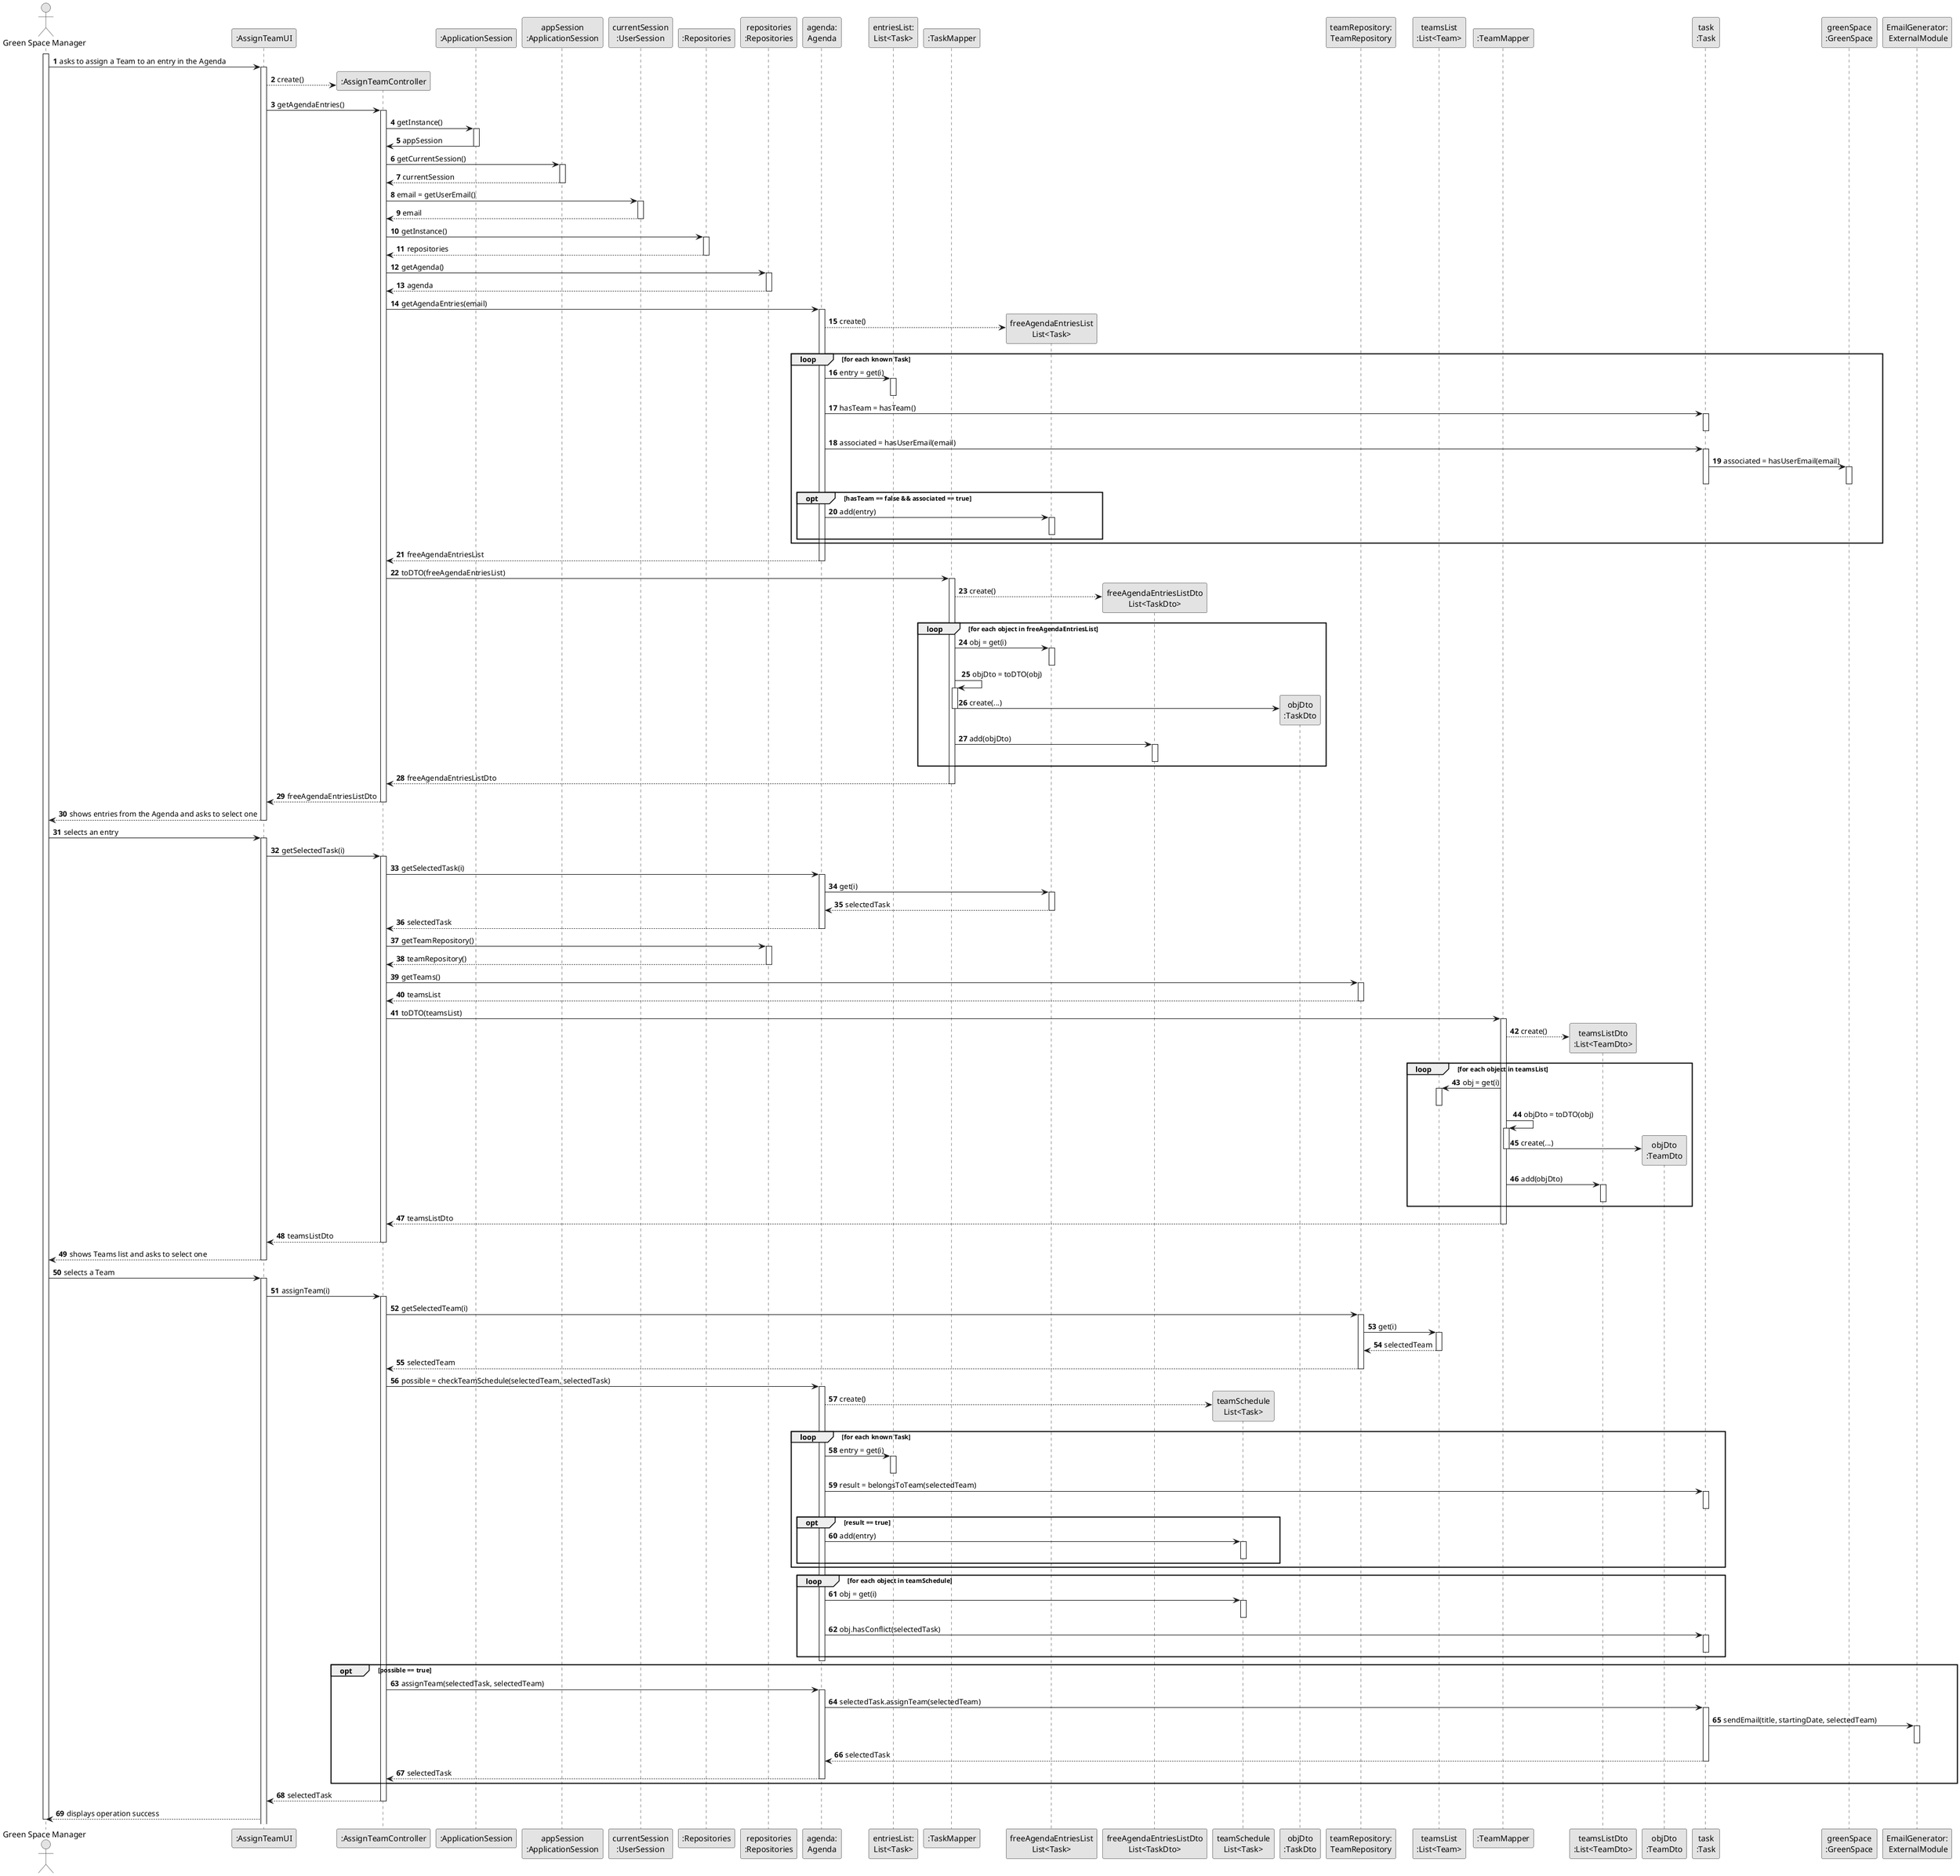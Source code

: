 @startuml
skinparam monochrome true
skinparam packageStyle rectangle
skinparam shadowing false

autonumber

'hide footbox
actor "Green Space Manager" as GSM
participant ":AssignTeamUI" as UI
participant ":AssignTeamController" as CTRL
participant ":ApplicationSession" as _APP
participant "appSession\n:ApplicationSession" as APP
participant "currentSession\n:UserSession" as SESSION
participant ":Repositories" as RepositorySingleton
participant "repositories\n:Repositories" as PLAT
participant "agenda:\nAgenda" as Agenda
participant "entriesList:\nList<Task>" as EntriesList
participant ":TaskMapper" as TaskMapper
participant "freeAgendaEntriesList\nList<Task>" as freeAgendaEntriesList
participant "freeAgendaEntriesListDto\nList<TaskDto>" as freeAgendaEntriesListDto
participant "teamSchedule\nList<Task>" as teamSchedule
participant "objDto\n:TaskDto" as taskDto
participant "teamRepository:\nTeamRepository" as TeamRepository
participant "teamsList\n:List<Team>" as teamsList
participant ":TeamMapper" as TeamMapper
participant "teamsListDto\n:List<TeamDto>" as teamsListDto
participant "objDto\n:TeamDto" as teamDto
participant "task\n:Task" as Task
participant "greenSpace\n:GreenSpace" as greenSpace
participant "EmailGenerator:\n ExternalModule" as EM

activate GSM

    GSM -> UI : asks to assign a Team to an entry in the Agenda
    activate UI

        UI --> CTRL** : create()
        UI -> CTRL : getAgendaEntries()
        activate CTRL

        CTRL -> _APP: getInstance()
            activate _APP
                _APP -> CTRL: appSession
            deactivate _APP

            CTRL -> APP: getCurrentSession()
            activate APP

                APP --> CTRL: currentSession
            deactivate APP

            CTRL -> SESSION: email = getUserEmail()
                activate SESSION

                SESSION --> CTRL: email
            deactivate SESSION

            CTRL -> RepositorySingleton : getInstance()
                activate RepositorySingleton

                    RepositorySingleton --> CTRL: repositories
                deactivate RepositorySingleton

                CTRL -> PLAT : getAgenda()
                activate PLAT

                    PLAT --> CTRL : agenda
                deactivate PLAT

                CTRL -> Agenda : getAgendaEntries(email)
                activate Agenda

                    Agenda --> freeAgendaEntriesList** : create()

                    loop for each known Task

                        Agenda -> EntriesList : entry = get(i)
                        activate EntriesList
                        deactivate EntriesList

                        Agenda -> Task : hasTeam = hasTeam()
                        activate Task
                        deactivate Task

                        Agenda -> Task : associated = hasUserEmail(email)
                        activate Task

                            Task -> greenSpace : associated = hasUserEmail(email)
                            activate greenSpace
                            deactivate greenSpace

                        deactivate Task

                        opt hasTeam == false && associated == true

                            Agenda -> freeAgendaEntriesList : add(entry)
                            activate freeAgendaEntriesList
                            deactivate freeAgendaEntriesList

                        end opt

                    end loop

                    Agenda --> CTRL : freeAgendaEntriesList
                deactivate Agenda

                CTRL -> TaskMapper : toDTO(freeAgendaEntriesList)
                activate TaskMapper

                    TaskMapper --> freeAgendaEntriesListDto** : create()

                    loop for each object in freeAgendaEntriesList
                        TaskMapper -> freeAgendaEntriesList : obj = get(i)
                        activate freeAgendaEntriesList

                            deactivate freeAgendaEntriesList

                        TaskMapper -> TaskMapper : objDto = toDTO(obj)
                        activate TaskMapper

                            TaskMapper -> taskDto** :create(...)
                            deactivate TaskMapper

                        TaskMapper -> freeAgendaEntriesListDto : add(objDto)
                        activate freeAgendaEntriesListDto

                            deactivate freeAgendaEntriesListDto

                        end loop

                    TaskMapper --> CTRL : freeAgendaEntriesListDto
                    deactivate TaskMapper

                CTRL --> UI : freeAgendaEntriesListDto
                deactivate CTRL
            UI --> GSM : shows entries from the Agenda and asks to select one
            deactivate UI

        GSM -> UI : selects an entry
        activate UI

            UI -> CTRL : getSelectedTask(i)
            activate CTRL

                CTRL -> Agenda : getSelectedTask(i)
                activate Agenda

                    Agenda -> freeAgendaEntriesList : get(i)
                    activate freeAgendaEntriesList

                        freeAgendaEntriesList --> Agenda : selectedTask
                    deactivate freeAgendaEntriesList

                    Agenda --> CTRL : selectedTask
                    deactivate Agenda

                    CTRL -> PLAT : getTeamRepository()
                    activate PLAT

                        PLAT --> CTRL : teamRepository()
                    deactivate PLAT

                    CTRL -> TeamRepository : getTeams()
                    activate TeamRepository

                        TeamRepository --> CTRL : teamsList
                    deactivate TeamRepository

                CTRL -> TeamMapper : toDTO(teamsList)
                activate TeamMapper

                    TeamMapper --> teamsListDto** : create()

                    loop for each object in teamsList

                        TeamMapper -> teamsList : obj = get(i)
                        activate teamsList
                        deactivate teamsList


                        TeamMapper -> TeamMapper : objDto = toDTO(obj)
                        activate TeamMapper

                            TeamMapper -> teamDto** :create(...)
                            deactivate TeamMapper

                        TeamMapper -> teamsListDto : add(objDto)
                        activate teamsListDto

                            deactivate teamsListDto

                        end loop

                    TeamMapper --> CTRL : teamsListDto
                    deactivate TeamMapper

                CTRL --> UI : teamsListDto
                deactivate CTRL

            UI --> GSM : shows Teams list and asks to select one
            deactivate UI

        GSM -> UI : selects a Team
        activate UI

            UI -> CTRL : assignTeam(i)
            activate CTRL

                CTRL -> TeamRepository : getSelectedTeam(i)
                activate TeamRepository

                    TeamRepository -> teamsList : get(i)
                    activate teamsList

                        teamsList --> TeamRepository : selectedTeam
                    deactivate teamsList

                    TeamRepository --> CTRL : selectedTeam
                    deactivate TeamRepository

                    CTRL -> Agenda : possible = checkTeamSchedule(selectedTeam, selectedTask)
                    activate Agenda

                        Agenda --> teamSchedule** : create()

                        loop for each known Task

                            Agenda -> EntriesList : entry = get(i)
                            activate EntriesList
                            deactivate EntriesList

                            Agenda -> Task : result = belongsToTeam(selectedTeam)
                            activate Task
                            deactivate Task

                            opt result == true

                                Agenda -> teamSchedule : add(entry)
                                activate teamSchedule
                                deactivate teamSchedule

                            end opt

                        end loop

                        loop for each object in teamSchedule

                            Agenda -> teamSchedule : obj = get(i)
                            activate teamSchedule
                            deactivate teamSchedule

                            Agenda -> Task : obj.hasConflict(selectedTask)
                            activate Task
                            deactivate Task

                        end loop

                    deactivate Agenda

                    opt possible == true

                    CTRL -> Agenda : assignTeam(selectedTask, selectedTeam)
                    activate Agenda

                        Agenda -> Task : selectedTask.assignTeam(selectedTeam)
                        activate Task

                            Task -> EM : sendEmail(title, startingDate, selectedTeam)
                            activate EM
                            deactivate EM

                            Task --> Agenda : selectedTask
                            deactivate Task

                        Agenda --> CTRL : selectedTask
                        deactivate Agenda

                        end opt

                    CTRL --> UI : selectedTask
                    deactivate CTRL

                UI --> GSM : displays operation success

        deactivate GSM

@enduml